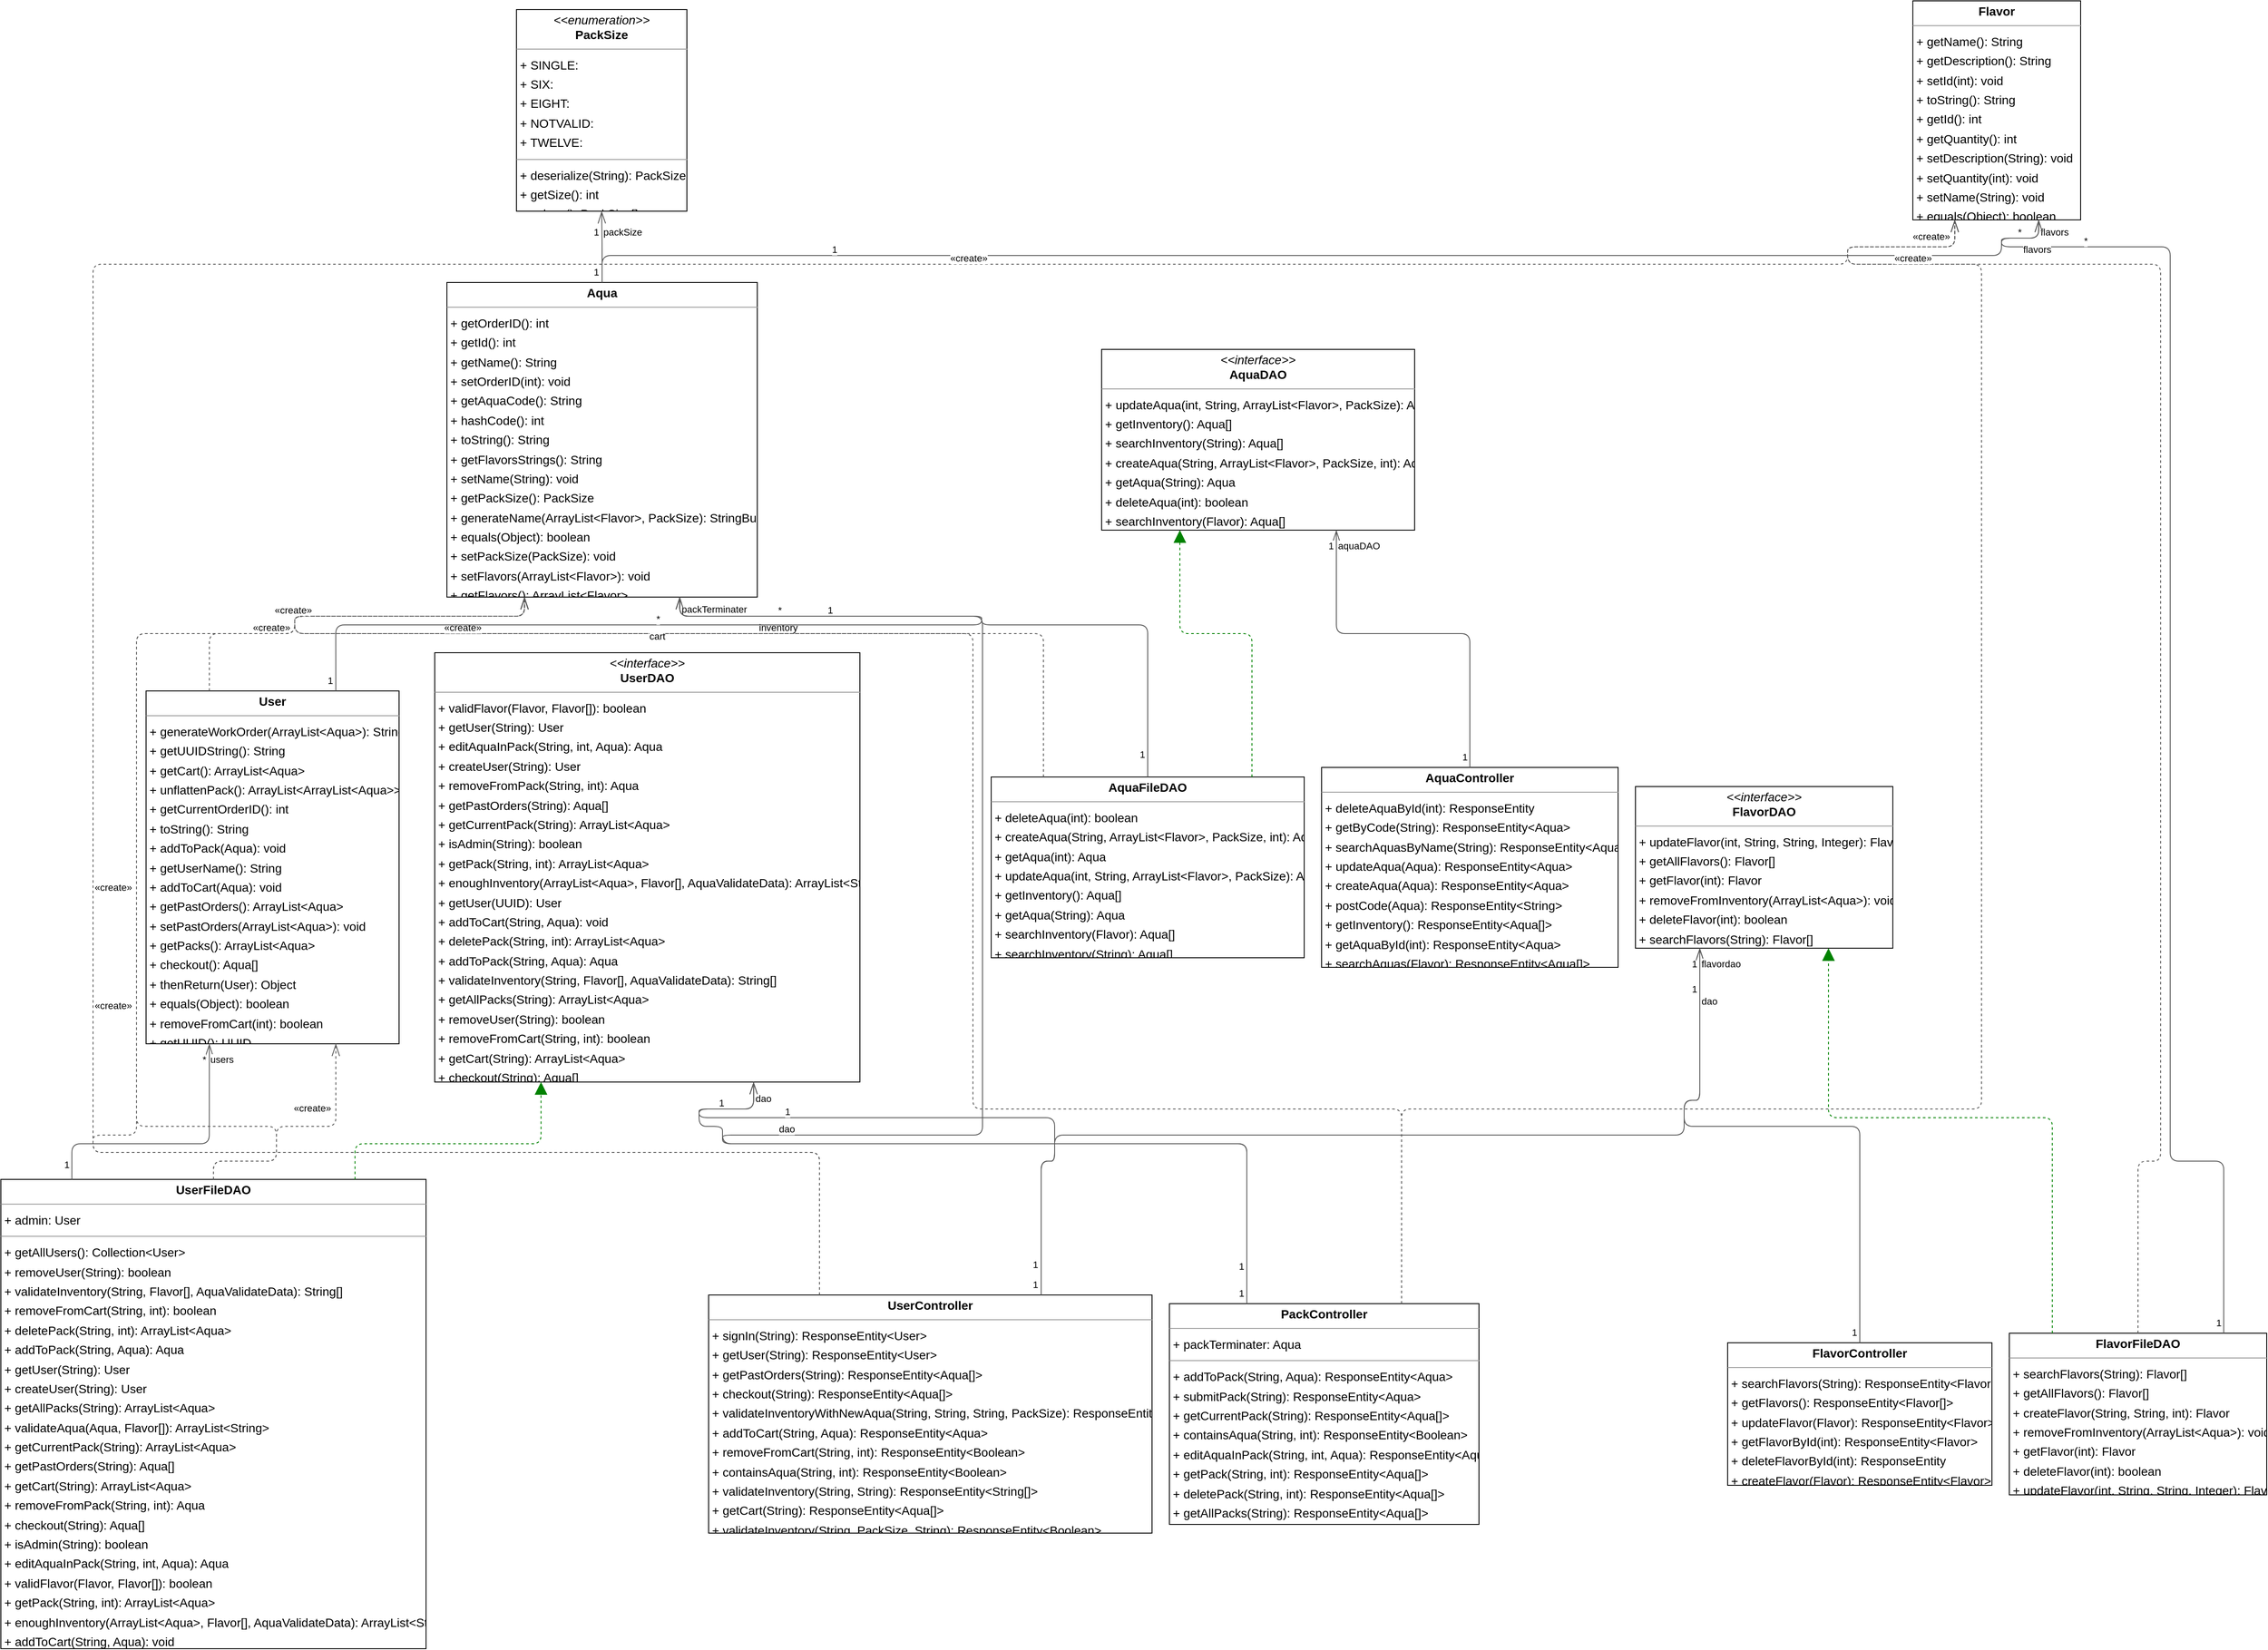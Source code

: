 <mxGraphModel dx="0" dy="0" grid="1" gridSize="10" guides="1" tooltips="1" connect="1" arrows="1" fold="1" page="0" pageScale="1" background="none" math="0" shadow="0">
  <root>
    <mxCell id="0" />
    <mxCell id="1" parent="0" />
    <mxCell id="node13" parent="1" vertex="1" value="&lt;p style=&quot;margin:0px;margin-top:4px;text-align:center;&quot;&gt;&lt;b&gt;Aqua&lt;/b&gt;&lt;/p&gt;&lt;hr size=&quot;1&quot;/&gt;&lt;p style=&quot;margin:0 0 0 4px;line-height:1.6;&quot;&gt;+ getOrderID(): int&lt;br/&gt;+ getId(): int&lt;br/&gt;+ getName(): String&lt;br/&gt;+ setOrderID(int): void&lt;br/&gt;+ getAquaCode(): String&lt;br/&gt;+ hashCode(): int&lt;br/&gt;+ toString(): String&lt;br/&gt;+ getFlavorsStrings(): String&lt;br/&gt;+ setName(String): void&lt;br/&gt;+ getPackSize(): PackSize&lt;br/&gt;+ generateName(ArrayList&amp;lt;Flavor&amp;gt;, PackSize): StringBuilder&lt;br/&gt;+ equals(Object): boolean&lt;br/&gt;+ setPackSize(PackSize): void&lt;br/&gt;+ setFlavors(ArrayList&amp;lt;Flavor&amp;gt;): void&lt;br/&gt;+ getFlavors(): ArrayList&amp;lt;Flavor&amp;gt;&lt;/p&gt;" style="verticalAlign=top;align=left;overflow=fill;fontSize=14;fontFamily=Helvetica;html=1;rounded=0;shadow=0;comic=0;labelBackgroundColor=none;strokeWidth=1;">
      <mxGeometry x="593" y="25" width="357" height="362" as="geometry" />
    </mxCell>
    <mxCell id="node8" parent="1" vertex="1" value="&lt;p style=&quot;margin:0px;margin-top:4px;text-align:center;&quot;&gt;&lt;b&gt;AquaController&lt;/b&gt;&lt;/p&gt;&lt;hr size=&quot;1&quot;/&gt;&lt;p style=&quot;margin:0 0 0 4px;line-height:1.6;&quot;&gt;+ deleteAquaById(int): ResponseEntity&lt;br/&gt;+ getByCode(String): ResponseEntity&amp;lt;Aqua&amp;gt;&lt;br/&gt;+ searchAquasByName(String): ResponseEntity&amp;lt;Aqua[]&amp;gt;&lt;br/&gt;+ updateAqua(Aqua): ResponseEntity&amp;lt;Aqua&amp;gt;&lt;br/&gt;+ createAqua(Aqua): ResponseEntity&amp;lt;Aqua&amp;gt;&lt;br/&gt;+ postCode(Aqua): ResponseEntity&amp;lt;String&amp;gt;&lt;br/&gt;+ getInventory(): ResponseEntity&amp;lt;Aqua[]&amp;gt;&lt;br/&gt;+ getAquaById(int): ResponseEntity&amp;lt;Aqua&amp;gt;&lt;br/&gt;+ searchAquas(Flavor): ResponseEntity&amp;lt;Aqua[]&amp;gt;&lt;/p&gt;" style="verticalAlign=top;align=left;overflow=fill;fontSize=14;fontFamily=Helvetica;html=1;rounded=0;shadow=0;comic=0;labelBackgroundColor=none;strokeWidth=1;">
      <mxGeometry x="1599" y="583" width="341" height="230" as="geometry" />
    </mxCell>
    <mxCell id="node5" parent="1" vertex="1" value="&lt;p style=&quot;margin:0px;margin-top:4px;text-align:center;&quot;&gt;&lt;i&gt;&amp;lt;&amp;lt;interface&amp;gt;&amp;gt;&lt;/i&gt;&lt;br/&gt;&lt;b&gt;AquaDAO&lt;/b&gt;&lt;/p&gt;&lt;hr size=&quot;1&quot;/&gt;&lt;p style=&quot;margin:0 0 0 4px;line-height:1.6;&quot;&gt;+ updateAqua(int, String, ArrayList&amp;lt;Flavor&amp;gt;, PackSize): Aqua&lt;br/&gt;+ getInventory(): Aqua[]&lt;br/&gt;+ searchInventory(String): Aqua[]&lt;br/&gt;+ createAqua(String, ArrayList&amp;lt;Flavor&amp;gt;, PackSize, int): Aqua&lt;br/&gt;+ getAqua(String): Aqua&lt;br/&gt;+ deleteAqua(int): boolean&lt;br/&gt;+ searchInventory(Flavor): Aqua[]&lt;br/&gt;+ getAqua(int): Aqua&lt;/p&gt;" style="verticalAlign=top;align=left;overflow=fill;fontSize=14;fontFamily=Helvetica;html=1;rounded=0;shadow=0;comic=0;labelBackgroundColor=none;strokeWidth=1;">
      <mxGeometry x="1346" y="102" width="360" height="208" as="geometry" />
    </mxCell>
    <mxCell id="node1" parent="1" vertex="1" value="&lt;p style=&quot;margin:0px;margin-top:4px;text-align:center;&quot;&gt;&lt;b&gt;AquaFileDAO&lt;/b&gt;&lt;/p&gt;&lt;hr size=&quot;1&quot;/&gt;&lt;p style=&quot;margin:0 0 0 4px;line-height:1.6;&quot;&gt;+ deleteAqua(int): boolean&lt;br/&gt;+ createAqua(String, ArrayList&amp;lt;Flavor&amp;gt;, PackSize, int): Aqua&lt;br/&gt;+ getAqua(int): Aqua&lt;br/&gt;+ updateAqua(int, String, ArrayList&amp;lt;Flavor&amp;gt;, PackSize): Aqua&lt;br/&gt;+ getInventory(): Aqua[]&lt;br/&gt;+ getAqua(String): Aqua&lt;br/&gt;+ searchInventory(Flavor): Aqua[]&lt;br/&gt;+ searchInventory(String): Aqua[]&lt;/p&gt;" style="verticalAlign=top;align=left;overflow=fill;fontSize=14;fontFamily=Helvetica;html=1;rounded=0;shadow=0;comic=0;labelBackgroundColor=none;strokeWidth=1;">
      <mxGeometry x="1219" y="594" width="360" height="208" as="geometry" />
    </mxCell>
    <mxCell id="node0" parent="1" vertex="1" value="&lt;p style=&quot;margin:0px;margin-top:4px;text-align:center;&quot;&gt;&lt;b&gt;Flavor&lt;/b&gt;&lt;/p&gt;&lt;hr size=&quot;1&quot;/&gt;&lt;p style=&quot;margin:0 0 0 4px;line-height:1.6;&quot;&gt;+ getName(): String&lt;br/&gt;+ getDescription(): String&lt;br/&gt;+ setId(int): void&lt;br/&gt;+ toString(): String&lt;br/&gt;+ getId(): int&lt;br/&gt;+ getQuantity(): int&lt;br/&gt;+ setDescription(String): void&lt;br/&gt;+ setQuantity(int): void&lt;br/&gt;+ setName(String): void&lt;br/&gt;+ equals(Object): boolean&lt;/p&gt;" style="verticalAlign=top;align=left;overflow=fill;fontSize=14;fontFamily=Helvetica;html=1;rounded=0;shadow=0;comic=0;labelBackgroundColor=none;strokeWidth=1;">
      <mxGeometry x="2279" y="-299" width="193" height="252" as="geometry" />
    </mxCell>
    <mxCell id="node3" parent="1" vertex="1" value="&lt;p style=&quot;margin:0px;margin-top:4px;text-align:center;&quot;&gt;&lt;b&gt;FlavorController&lt;/b&gt;&lt;/p&gt;&lt;hr size=&quot;1&quot;/&gt;&lt;p style=&quot;margin:0 0 0 4px;line-height:1.6;&quot;&gt;+ searchFlavors(String): ResponseEntity&amp;lt;Flavor[]&amp;gt;&lt;br/&gt;+ getFlavors(): ResponseEntity&amp;lt;Flavor[]&amp;gt;&lt;br/&gt;+ updateFlavor(Flavor): ResponseEntity&amp;lt;Flavor&amp;gt;&lt;br/&gt;+ getFlavorById(int): ResponseEntity&amp;lt;Flavor&amp;gt;&lt;br/&gt;+ deleteFlavorById(int): ResponseEntity&lt;br/&gt;+ createFlavor(Flavor): ResponseEntity&amp;lt;Flavor&amp;gt;&lt;/p&gt;" style="verticalAlign=top;align=left;overflow=fill;fontSize=14;fontFamily=Helvetica;html=1;rounded=0;shadow=0;comic=0;labelBackgroundColor=none;strokeWidth=1;">
      <mxGeometry x="2066" y="1245" width="304" height="164" as="geometry" />
    </mxCell>
    <mxCell id="node10" parent="1" vertex="1" value="&lt;p style=&quot;margin:0px;margin-top:4px;text-align:center;&quot;&gt;&lt;i&gt;&amp;lt;&amp;lt;interface&amp;gt;&amp;gt;&lt;/i&gt;&lt;br/&gt;&lt;b&gt;FlavorDAO&lt;/b&gt;&lt;/p&gt;&lt;hr size=&quot;1&quot;/&gt;&lt;p style=&quot;margin:0 0 0 4px;line-height:1.6;&quot;&gt;+ updateFlavor(int, String, String, Integer): Flavor&lt;br/&gt;+ getAllFlavors(): Flavor[]&lt;br/&gt;+ getFlavor(int): Flavor&lt;br/&gt;+ removeFromInventory(ArrayList&amp;lt;Aqua&amp;gt;): void&lt;br/&gt;+ deleteFlavor(int): boolean&lt;br/&gt;+ searchFlavors(String): Flavor[]&lt;br/&gt;+ createFlavor(String, String, int): Flavor&lt;/p&gt;" style="verticalAlign=top;align=left;overflow=fill;fontSize=14;fontFamily=Helvetica;html=1;rounded=0;shadow=0;comic=0;labelBackgroundColor=none;strokeWidth=1;">
      <mxGeometry x="1960" y="605" width="296" height="186" as="geometry" />
    </mxCell>
    <mxCell id="node2" parent="1" vertex="1" value="&lt;p style=&quot;margin:0px;margin-top:4px;text-align:center;&quot;&gt;&lt;b&gt;FlavorFileDAO&lt;/b&gt;&lt;/p&gt;&lt;hr size=&quot;1&quot;/&gt;&lt;p style=&quot;margin:0 0 0 4px;line-height:1.6;&quot;&gt;+ searchFlavors(String): Flavor[]&lt;br/&gt;+ getAllFlavors(): Flavor[]&lt;br/&gt;+ createFlavor(String, String, int): Flavor&lt;br/&gt;+ removeFromInventory(ArrayList&amp;lt;Aqua&amp;gt;): void&lt;br/&gt;+ getFlavor(int): Flavor&lt;br/&gt;+ deleteFlavor(int): boolean&lt;br/&gt;+ updateFlavor(int, String, String, Integer): Flavor&lt;/p&gt;" style="verticalAlign=top;align=left;overflow=fill;fontSize=14;fontFamily=Helvetica;html=1;rounded=0;shadow=0;comic=0;labelBackgroundColor=none;strokeWidth=1;">
      <mxGeometry x="2390" y="1234" width="296" height="186" as="geometry" />
    </mxCell>
    <mxCell id="node11" parent="1" vertex="1" value="&lt;p style=&quot;margin:0px;margin-top:4px;text-align:center;&quot;&gt;&lt;b&gt;PackController&lt;/b&gt;&lt;/p&gt;&lt;hr size=&quot;1&quot;/&gt;&lt;p style=&quot;margin:0 0 0 4px;line-height:1.6;&quot;&gt;+ packTerminater: Aqua&lt;/p&gt;&lt;hr size=&quot;1&quot;/&gt;&lt;p style=&quot;margin:0 0 0 4px;line-height:1.6;&quot;&gt;+ addToPack(String, Aqua): ResponseEntity&amp;lt;Aqua&amp;gt;&lt;br/&gt;+ submitPack(String): ResponseEntity&amp;lt;Aqua&amp;gt;&lt;br/&gt;+ getCurrentPack(String): ResponseEntity&amp;lt;Aqua[]&amp;gt;&lt;br/&gt;+ containsAqua(String, int): ResponseEntity&amp;lt;Boolean&amp;gt;&lt;br/&gt;+ editAquaInPack(String, int, Aqua): ResponseEntity&amp;lt;Aqua&amp;gt;&lt;br/&gt;+ getPack(String, int): ResponseEntity&amp;lt;Aqua[]&amp;gt;&lt;br/&gt;+ deletePack(String, int): ResponseEntity&amp;lt;Aqua[]&amp;gt;&lt;br/&gt;+ getAllPacks(String): ResponseEntity&amp;lt;Aqua[]&amp;gt;&lt;br/&gt;+ removeFromPack(String, int): ResponseEntity&amp;lt;Aqua&amp;gt;&lt;/p&gt;" style="verticalAlign=top;align=left;overflow=fill;fontSize=14;fontFamily=Helvetica;html=1;rounded=0;shadow=0;comic=0;labelBackgroundColor=none;strokeWidth=1;">
      <mxGeometry x="1424" y="1200" width="356" height="254" as="geometry" />
    </mxCell>
    <mxCell id="node12" parent="1" vertex="1" value="&lt;p style=&quot;margin:0px;margin-top:4px;text-align:center;&quot;&gt;&lt;i&gt;&amp;lt;&amp;lt;enumeration&amp;gt;&amp;gt;&lt;/i&gt;&lt;br/&gt;&lt;b&gt;PackSize&lt;/b&gt;&lt;/p&gt;&lt;hr size=&quot;1&quot;/&gt;&lt;p style=&quot;margin:0 0 0 4px;line-height:1.6;&quot;&gt;+ SINGLE: &lt;br/&gt;+ SIX: &lt;br/&gt;+ EIGHT: &lt;br/&gt;+ NOTVALID: &lt;br/&gt;+ TWELVE: &lt;/p&gt;&lt;hr size=&quot;1&quot;/&gt;&lt;p style=&quot;margin:0 0 0 4px;line-height:1.6;&quot;&gt;+ deserialize(String): PackSize&lt;br/&gt;+ getSize(): int&lt;br/&gt;+ values(): PackSize[]&lt;br/&gt;+ valueOf(String): PackSize&lt;/p&gt;" style="verticalAlign=top;align=left;overflow=fill;fontSize=14;fontFamily=Helvetica;html=1;rounded=0;shadow=0;comic=0;labelBackgroundColor=none;strokeWidth=1;">
      <mxGeometry x="673" y="-289" width="196" height="232" as="geometry" />
    </mxCell>
    <mxCell id="node9" parent="1" vertex="1" value="&lt;p style=&quot;margin:0px;margin-top:4px;text-align:center;&quot;&gt;&lt;b&gt;User&lt;/b&gt;&lt;/p&gt;&lt;hr size=&quot;1&quot;/&gt;&lt;p style=&quot;margin:0 0 0 4px;line-height:1.6;&quot;&gt;+ generateWorkOrder(ArrayList&amp;lt;Aqua&amp;gt;): String&lt;br/&gt;+ getUUIDString(): String&lt;br/&gt;+ getCart(): ArrayList&amp;lt;Aqua&amp;gt;&lt;br/&gt;+ unflattenPack(): ArrayList&amp;lt;ArrayList&amp;lt;Aqua&amp;gt;&amp;gt;&lt;br/&gt;+ getCurrentOrderID(): int&lt;br/&gt;+ toString(): String&lt;br/&gt;+ addToPack(Aqua): void&lt;br/&gt;+ getUserName(): String&lt;br/&gt;+ addToCart(Aqua): void&lt;br/&gt;+ getPastOrders(): ArrayList&amp;lt;Aqua&amp;gt;&lt;br/&gt;+ setPastOrders(ArrayList&amp;lt;Aqua&amp;gt;): void&lt;br/&gt;+ getPacks(): ArrayList&amp;lt;Aqua&amp;gt;&lt;br/&gt;+ checkout(): Aqua[]&lt;br/&gt;+ thenReturn(User): Object&lt;br/&gt;+ equals(Object): boolean&lt;br/&gt;+ removeFromCart(int): boolean&lt;br/&gt;+ getUUID(): UUID&lt;/p&gt;" style="verticalAlign=top;align=left;overflow=fill;fontSize=14;fontFamily=Helvetica;html=1;rounded=0;shadow=0;comic=0;labelBackgroundColor=none;strokeWidth=1;">
      <mxGeometry x="247" y="495" width="291" height="406" as="geometry" />
    </mxCell>
    <mxCell id="node7" parent="1" vertex="1" value="&lt;p style=&quot;margin:0px;margin-top:4px;text-align:center;&quot;&gt;&lt;b&gt;UserController&lt;/b&gt;&lt;/p&gt;&lt;hr size=&quot;1&quot;/&gt;&lt;p style=&quot;margin:0 0 0 4px;line-height:1.6;&quot;&gt;+ signIn(String): ResponseEntity&amp;lt;User&amp;gt;&lt;br/&gt;+ getUser(String): ResponseEntity&amp;lt;User&amp;gt;&lt;br/&gt;+ getPastOrders(String): ResponseEntity&amp;lt;Aqua[]&amp;gt;&lt;br/&gt;+ checkout(String): ResponseEntity&amp;lt;Aqua[]&amp;gt;&lt;br/&gt;+ validateInventoryWithNewAqua(String, String, String, PackSize): ResponseEntity&amp;lt;String[]&amp;gt;&lt;br/&gt;+ addToCart(String, Aqua): ResponseEntity&amp;lt;Aqua&amp;gt;&lt;br/&gt;+ removeFromCart(String, int): ResponseEntity&amp;lt;Boolean&amp;gt;&lt;br/&gt;+ containsAqua(String, int): ResponseEntity&amp;lt;Boolean&amp;gt;&lt;br/&gt;+ validateInventory(String, String): ResponseEntity&amp;lt;String[]&amp;gt;&lt;br/&gt;+ getCart(String): ResponseEntity&amp;lt;Aqua[]&amp;gt;&lt;br/&gt;+ validateInventory(String, PackSize, String): ResponseEntity&amp;lt;Boolean&amp;gt;&lt;/p&gt;" style="verticalAlign=top;align=left;overflow=fill;fontSize=14;fontFamily=Helvetica;html=1;rounded=0;shadow=0;comic=0;labelBackgroundColor=none;strokeWidth=1;">
      <mxGeometry x="894" y="1190" width="510" height="274" as="geometry" />
    </mxCell>
    <mxCell id="node6" parent="1" vertex="1" value="&lt;p style=&quot;margin:0px;margin-top:4px;text-align:center;&quot;&gt;&lt;i&gt;&amp;lt;&amp;lt;interface&amp;gt;&amp;gt;&lt;/i&gt;&lt;br/&gt;&lt;b&gt;UserDAO&lt;/b&gt;&lt;/p&gt;&lt;hr size=&quot;1&quot;/&gt;&lt;p style=&quot;margin:0 0 0 4px;line-height:1.6;&quot;&gt;+ validFlavor(Flavor, Flavor[]): boolean&lt;br/&gt;+ getUser(String): User&lt;br/&gt;+ editAquaInPack(String, int, Aqua): Aqua&lt;br/&gt;+ createUser(String): User&lt;br/&gt;+ removeFromPack(String, int): Aqua&lt;br/&gt;+ getPastOrders(String): Aqua[]&lt;br/&gt;+ getCurrentPack(String): ArrayList&amp;lt;Aqua&amp;gt;&lt;br/&gt;+ isAdmin(String): boolean&lt;br/&gt;+ getPack(String, int): ArrayList&amp;lt;Aqua&amp;gt;&lt;br/&gt;+ enoughInventory(ArrayList&amp;lt;Aqua&amp;gt;, Flavor[], AquaValidateData): ArrayList&amp;lt;String&amp;gt;&lt;br/&gt;+ getUser(UUID): User&lt;br/&gt;+ addToCart(String, Aqua): void&lt;br/&gt;+ deletePack(String, int): ArrayList&amp;lt;Aqua&amp;gt;&lt;br/&gt;+ addToPack(String, Aqua): Aqua&lt;br/&gt;+ validateInventory(String, Flavor[], AquaValidateData): String[]&lt;br/&gt;+ getAllPacks(String): ArrayList&amp;lt;Aqua&amp;gt;&lt;br/&gt;+ removeUser(String): boolean&lt;br/&gt;+ removeFromCart(String, int): boolean&lt;br/&gt;+ getCart(String): ArrayList&amp;lt;Aqua&amp;gt;&lt;br/&gt;+ checkout(String): Aqua[]&lt;br/&gt;+ validateAqua(Aqua, Flavor[]): ArrayList&amp;lt;String&amp;gt;&lt;/p&gt;" style="verticalAlign=top;align=left;overflow=fill;fontSize=14;fontFamily=Helvetica;html=1;rounded=0;shadow=0;comic=0;labelBackgroundColor=none;strokeWidth=1;">
      <mxGeometry x="579" y="451" width="489" height="494" as="geometry" />
    </mxCell>
    <mxCell id="node4" parent="1" vertex="1" value="&lt;p style=&quot;margin:0px;margin-top:4px;text-align:center;&quot;&gt;&lt;b&gt;UserFileDAO&lt;/b&gt;&lt;/p&gt;&lt;hr size=&quot;1&quot;/&gt;&lt;p style=&quot;margin:0 0 0 4px;line-height:1.6;&quot;&gt;+ admin: User&lt;/p&gt;&lt;hr size=&quot;1&quot;/&gt;&lt;p style=&quot;margin:0 0 0 4px;line-height:1.6;&quot;&gt;+ getAllUsers(): Collection&amp;lt;User&amp;gt;&lt;br/&gt;+ removeUser(String): boolean&lt;br/&gt;+ validateInventory(String, Flavor[], AquaValidateData): String[]&lt;br/&gt;+ removeFromCart(String, int): boolean&lt;br/&gt;+ deletePack(String, int): ArrayList&amp;lt;Aqua&amp;gt;&lt;br/&gt;+ addToPack(String, Aqua): Aqua&lt;br/&gt;+ getUser(String): User&lt;br/&gt;+ createUser(String): User&lt;br/&gt;+ getAllPacks(String): ArrayList&amp;lt;Aqua&amp;gt;&lt;br/&gt;+ validateAqua(Aqua, Flavor[]): ArrayList&amp;lt;String&amp;gt;&lt;br/&gt;+ getCurrentPack(String): ArrayList&amp;lt;Aqua&amp;gt;&lt;br/&gt;+ getPastOrders(String): Aqua[]&lt;br/&gt;+ getCart(String): ArrayList&amp;lt;Aqua&amp;gt;&lt;br/&gt;+ removeFromPack(String, int): Aqua&lt;br/&gt;+ checkout(String): Aqua[]&lt;br/&gt;+ isAdmin(String): boolean&lt;br/&gt;+ editAquaInPack(String, int, Aqua): Aqua&lt;br/&gt;+ validFlavor(Flavor, Flavor[]): boolean&lt;br/&gt;+ getPack(String, int): ArrayList&amp;lt;Aqua&amp;gt;&lt;br/&gt;+ enoughInventory(ArrayList&amp;lt;Aqua&amp;gt;, Flavor[], AquaValidateData): ArrayList&amp;lt;String&amp;gt;&lt;br/&gt;+ addToCart(String, Aqua): void&lt;br/&gt;+ getUser(UUID): User&lt;/p&gt;" style="verticalAlign=top;align=left;overflow=fill;fontSize=14;fontFamily=Helvetica;html=1;rounded=0;shadow=0;comic=0;labelBackgroundColor=none;strokeWidth=1;">
      <mxGeometry x="80" y="1057" width="489" height="540" as="geometry" />
    </mxCell>
    <mxCell id="edge22" edge="1" value="" parent="1" source="node13" target="node0" style="html=1;rounded=1;edgeStyle=orthogonalEdgeStyle;dashed=0;startArrow=diamondThinstartSize=12;endArrow=openThin;endSize=12;strokeColor=#595959;exitX=0.500;exitY=0.000;exitDx=0;exitDy=0;entryX=0.750;entryY=1.000;entryDx=0;entryDy=0;">
      <mxGeometry width="50" height="50" relative="1" as="geometry">
        <Array as="points">
          <mxPoint x="771" y="-6" />
          <mxPoint x="2381" y="-6" />
          <mxPoint x="2381" y="-26" />
          <mxPoint x="2424" y="-26" />
        </Array>
      </mxGeometry>
    </mxCell>
    <mxCell id="label132" parent="edge22" vertex="1" connectable="0" value="1" style="edgeLabel;resizable=0;html=1;align=left;verticalAlign=top;strokeColor=default;">
      <mxGeometry x="1034" y="-26" as="geometry" />
    </mxCell>
    <mxCell id="label136" parent="edge22" vertex="1" connectable="0" value="*" style="edgeLabel;resizable=0;html=1;align=left;verticalAlign=top;strokeColor=default;">
      <mxGeometry x="2398" y="-46" as="geometry" />
    </mxCell>
    <mxCell id="label137" parent="edge22" vertex="1" connectable="0" value="flavors" style="edgeLabel;resizable=0;html=1;align=left;verticalAlign=top;strokeColor=default;">
      <mxGeometry x="2424" y="-46" as="geometry" />
    </mxCell>
    <mxCell id="edge19" edge="1" value="" parent="1" source="node13" target="node12" style="html=1;rounded=1;edgeStyle=orthogonalEdgeStyle;dashed=0;startArrow=diamondThinstartSize=12;endArrow=openThin;endSize=12;strokeColor=#595959;exitX=0.500;exitY=0.000;exitDx=0;exitDy=0;entryX=0.500;entryY=1.000;entryDx=0;entryDy=0;">
      <mxGeometry width="50" height="50" relative="1" as="geometry">
        <Array as="points" />
      </mxGeometry>
    </mxCell>
    <mxCell id="label114" parent="edge19" vertex="1" connectable="0" value="1" style="edgeLabel;resizable=0;html=1;align=left;verticalAlign=top;strokeColor=default;">
      <mxGeometry x="760" y="-46" as="geometry" />
    </mxCell>
    <mxCell id="label118" parent="edge19" vertex="1" connectable="0" value="1" style="edgeLabel;resizable=0;html=1;align=left;verticalAlign=top;strokeColor=default;">
      <mxGeometry x="760" y="0" as="geometry" />
    </mxCell>
    <mxCell id="label119" parent="edge19" vertex="1" connectable="0" value="packSize" style="edgeLabel;resizable=0;html=1;align=left;verticalAlign=top;strokeColor=default;">
      <mxGeometry x="771" y="-46" as="geometry" />
    </mxCell>
    <mxCell id="edge4" edge="1" value="" parent="1" source="node8" target="node5" style="html=1;rounded=1;edgeStyle=orthogonalEdgeStyle;dashed=0;startArrow=diamondThinstartSize=12;endArrow=openThin;endSize=12;strokeColor=#595959;exitX=0.500;exitY=0.000;exitDx=0;exitDy=0;entryX=0.750;entryY=1.000;entryDx=0;entryDy=0;">
      <mxGeometry width="50" height="50" relative="1" as="geometry">
        <Array as="points">
          <mxPoint x="1770" y="429" />
          <mxPoint x="1616" y="429" />
        </Array>
      </mxGeometry>
    </mxCell>
    <mxCell id="label24" parent="edge4" vertex="1" connectable="0" value="1" style="edgeLabel;resizable=0;html=1;align=left;verticalAlign=top;strokeColor=default;">
      <mxGeometry x="1605" y="315" as="geometry" />
    </mxCell>
    <mxCell id="label28" parent="edge4" vertex="1" connectable="0" value="1" style="edgeLabel;resizable=0;html=1;align=left;verticalAlign=top;strokeColor=default;">
      <mxGeometry x="1759" y="558" as="geometry" />
    </mxCell>
    <mxCell id="label29" parent="edge4" vertex="1" connectable="0" value="aquaDAO" style="edgeLabel;resizable=0;html=1;align=left;verticalAlign=top;strokeColor=default;">
      <mxGeometry x="1616" y="315" as="geometry" />
    </mxCell>
    <mxCell id="edge15" edge="1" value="" parent="1" source="node1" target="node13" style="html=1;rounded=1;edgeStyle=orthogonalEdgeStyle;dashed=0;startArrow=diamondThinstartSize=12;endArrow=openThin;endSize=12;strokeColor=#595959;exitX=0.500;exitY=0.000;exitDx=0;exitDy=0;entryX=0.750;entryY=1.000;entryDx=0;entryDy=0;">
      <mxGeometry width="50" height="50" relative="1" as="geometry">
        <Array as="points">
          <mxPoint x="1399" y="419" />
          <mxPoint x="1208" y="419" />
          <mxPoint x="1208" y="409" />
          <mxPoint x="861" y="409" />
        </Array>
      </mxGeometry>
    </mxCell>
    <mxCell id="label90" parent="edge15" vertex="1" connectable="0" value="1" style="edgeLabel;resizable=0;html=1;align=left;verticalAlign=top;strokeColor=default;">
      <mxGeometry x="1388" y="555" as="geometry" />
    </mxCell>
    <mxCell id="label94" parent="edge15" vertex="1" connectable="0" value="*" style="edgeLabel;resizable=0;html=1;align=left;verticalAlign=top;strokeColor=default;">
      <mxGeometry x="972" y="389" as="geometry" />
    </mxCell>
    <mxCell id="label95" parent="edge15" vertex="1" connectable="0" value="inventory" style="edgeLabel;resizable=0;html=1;align=left;verticalAlign=top;strokeColor=default;">
      <mxGeometry x="950" y="409" as="geometry" />
    </mxCell>
    <mxCell id="edge23" edge="1" value="" parent="1" source="node1" target="node13" style="html=1;rounded=1;edgeStyle=orthogonalEdgeStyle;dashed=1;startArrow=none;endArrow=openThin;endSize=12;strokeColor=#595959;exitX=0.167;exitY=0.000;exitDx=0;exitDy=0;entryX=0.250;entryY=1.000;entryDx=0;entryDy=0;">
      <mxGeometry width="50" height="50" relative="1" as="geometry">
        <Array as="points">
          <mxPoint x="1279" y="429" />
          <mxPoint x="418" y="429" />
          <mxPoint x="418" y="409" />
          <mxPoint x="682" y="409" />
        </Array>
      </mxGeometry>
    </mxCell>
    <mxCell id="label140" parent="edge23" vertex="1" connectable="0" value="«create»" style="edgeLabel;resizable=0;html=1;align=left;verticalAlign=top;strokeColor=default;">
      <mxGeometry x="393" y="389" as="geometry" />
    </mxCell>
    <mxCell id="edge12" edge="1" value="" parent="1" source="node1" target="node5" style="html=1;rounded=1;edgeStyle=orthogonalEdgeStyle;dashed=1;startArrow=none;endArrow=block;endSize=12;strokeColor=#008200;exitX=0.833;exitY=0.000;exitDx=0;exitDy=0;entryX=0.250;entryY=1.000;entryDx=0;entryDy=0;">
      <mxGeometry width="50" height="50" relative="1" as="geometry">
        <Array as="points">
          <mxPoint x="1519" y="429" />
          <mxPoint x="1436" y="429" />
        </Array>
      </mxGeometry>
    </mxCell>
    <mxCell id="edge5" edge="1" value="" parent="1" source="node3" target="node10" style="html=1;rounded=1;edgeStyle=orthogonalEdgeStyle;dashed=0;startArrow=diamondThinstartSize=12;endArrow=openThin;endSize=12;strokeColor=#595959;exitX=0.500;exitY=0.000;exitDx=0;exitDy=0;entryX=0.250;entryY=1.000;entryDx=0;entryDy=0;">
      <mxGeometry width="50" height="50" relative="1" as="geometry">
        <Array as="points">
          <mxPoint x="2218" y="996" />
          <mxPoint x="2016" y="996" />
          <mxPoint x="2016" y="966" />
          <mxPoint x="2034" y="966" />
        </Array>
      </mxGeometry>
    </mxCell>
    <mxCell id="label30" parent="edge5" vertex="1" connectable="0" value="1" style="edgeLabel;resizable=0;html=1;align=left;verticalAlign=top;strokeColor=default;">
      <mxGeometry x="2023" y="796" as="geometry" />
    </mxCell>
    <mxCell id="label34" parent="edge5" vertex="1" connectable="0" value="1" style="edgeLabel;resizable=0;html=1;align=left;verticalAlign=top;strokeColor=default;">
      <mxGeometry x="2207" y="1220" as="geometry" />
    </mxCell>
    <mxCell id="label35" parent="edge5" vertex="1" connectable="0" value="dao" style="edgeLabel;resizable=0;html=1;align=left;verticalAlign=top;strokeColor=default;">
      <mxGeometry x="2034" y="839" as="geometry" />
    </mxCell>
    <mxCell id="edge0" edge="1" value="" parent="1" source="node2" target="node0" style="html=1;rounded=1;edgeStyle=orthogonalEdgeStyle;dashed=1;startArrow=none;endArrow=openThin;endSize=12;strokeColor=#595959;exitX=0.500;exitY=0.000;exitDx=0;exitDy=0;entryX=0.250;entryY=1.000;entryDx=0;entryDy=0;">
      <mxGeometry width="50" height="50" relative="1" as="geometry">
        <Array as="points">
          <mxPoint x="2538" y="1036" />
          <mxPoint x="2564" y="1036" />
          <mxPoint x="2564" y="4" />
          <mxPoint x="2204" y="4" />
          <mxPoint x="2204" y="-16" />
          <mxPoint x="2327" y="-16" />
        </Array>
      </mxGeometry>
    </mxCell>
    <mxCell id="label2" parent="edge0" vertex="1" connectable="0" value="«create»" style="edgeLabel;resizable=0;html=1;align=left;verticalAlign=top;strokeColor=default;">
      <mxGeometry x="2277" y="-41" as="geometry" />
    </mxCell>
    <mxCell id="edge8" edge="1" value="" parent="1" source="node2" target="node0" style="html=1;rounded=1;edgeStyle=orthogonalEdgeStyle;dashed=0;startArrow=diamondThinstartSize=12;endArrow=openThin;endSize=12;strokeColor=#595959;exitX=0.833;exitY=0.000;exitDx=0;exitDy=0;entryX=0.750;entryY=1.000;entryDx=0;entryDy=0;">
      <mxGeometry width="50" height="50" relative="1" as="geometry">
        <Array as="points">
          <mxPoint x="2637" y="1036" />
          <mxPoint x="2575" y="1036" />
          <mxPoint x="2575" y="-16" />
          <mxPoint x="2381" y="-16" />
          <mxPoint x="2381" y="-26" />
          <mxPoint x="2424" y="-26" />
        </Array>
      </mxGeometry>
    </mxCell>
    <mxCell id="label48" parent="edge8" vertex="1" connectable="0" value="1" style="edgeLabel;resizable=0;html=1;align=left;verticalAlign=top;strokeColor=default;">
      <mxGeometry x="2626" y="1209" as="geometry" />
    </mxCell>
    <mxCell id="label52" parent="edge8" vertex="1" connectable="0" value="*" style="edgeLabel;resizable=0;html=1;align=left;verticalAlign=top;strokeColor=default;">
      <mxGeometry x="2474" y="-36" as="geometry" />
    </mxCell>
    <mxCell id="label53" parent="edge8" vertex="1" connectable="0" value="flavors" style="edgeLabel;resizable=0;html=1;align=left;verticalAlign=top;strokeColor=default;">
      <mxGeometry x="2404" y="-26" as="geometry" />
    </mxCell>
    <mxCell id="edge9" edge="1" value="" parent="1" source="node2" target="node10" style="html=1;rounded=1;edgeStyle=orthogonalEdgeStyle;dashed=1;startArrow=none;endArrow=block;endSize=12;strokeColor=#008200;exitX=0.167;exitY=0.000;exitDx=0;exitDy=0;entryX=0.750;entryY=1.000;entryDx=0;entryDy=0;">
      <mxGeometry width="50" height="50" relative="1" as="geometry">
        <Array as="points">
          <mxPoint x="2439" y="986" />
          <mxPoint x="2182" y="986" />
        </Array>
      </mxGeometry>
    </mxCell>
    <mxCell id="edge17" edge="1" value="" parent="1" source="node11" target="node13" style="html=1;rounded=1;edgeStyle=orthogonalEdgeStyle;dashed=0;startArrow=diamondThinstartSize=12;endArrow=openThin;endSize=12;strokeColor=#595959;exitX=0.250;exitY=0.000;exitDx=0;exitDy=0;entryX=0.750;entryY=1.000;entryDx=0;entryDy=0;">
      <mxGeometry width="50" height="50" relative="1" as="geometry">
        <Array as="points">
          <mxPoint x="1513" y="1016" />
          <mxPoint x="910" y="1016" />
          <mxPoint x="910" y="1006" />
          <mxPoint x="1209" y="1006" />
          <mxPoint x="1208" y="409" />
          <mxPoint x="861" y="409" />
        </Array>
      </mxGeometry>
    </mxCell>
    <mxCell id="label102" parent="edge17" vertex="1" connectable="0" value="1" style="edgeLabel;resizable=0;html=1;align=left;verticalAlign=top;strokeColor=default;">
      <mxGeometry x="1029" y="389" as="geometry" />
    </mxCell>
    <mxCell id="label106" parent="edge17" vertex="1" connectable="0" value="1" style="edgeLabel;resizable=0;html=1;align=left;verticalAlign=top;strokeColor=default;">
      <mxGeometry x="1502" y="1144" as="geometry" />
    </mxCell>
    <mxCell id="label107" parent="edge17" vertex="1" connectable="0" value="packTerminater" style="edgeLabel;resizable=0;html=1;align=left;verticalAlign=top;strokeColor=default;">
      <mxGeometry x="861" y="388" as="geometry" />
    </mxCell>
    <mxCell id="edge21" edge="1" value="" parent="1" source="node11" target="node13" style="html=1;rounded=1;edgeStyle=orthogonalEdgeStyle;dashed=1;startArrow=none;endArrow=openThin;endSize=12;strokeColor=#595959;exitX=0.750;exitY=0.000;exitDx=0;exitDy=0;entryX=0.250;entryY=1.000;entryDx=0;entryDy=0;">
      <mxGeometry width="50" height="50" relative="1" as="geometry">
        <Array as="points">
          <mxPoint x="1691" y="976" />
          <mxPoint x="1198" y="976" />
          <mxPoint x="1198" y="429" />
          <mxPoint x="418" y="429" />
          <mxPoint x="418" y="409" />
          <mxPoint x="682" y="409" />
        </Array>
      </mxGeometry>
    </mxCell>
    <mxCell id="label128" parent="edge21" vertex="1" connectable="0" value="«create»" style="edgeLabel;resizable=0;html=1;align=left;verticalAlign=top;strokeColor=default;">
      <mxGeometry x="588" y="409" as="geometry" />
    </mxCell>
    <mxCell id="edge6" edge="1" value="" parent="1" source="node11" target="node0" style="html=1;rounded=1;edgeStyle=orthogonalEdgeStyle;dashed=1;startArrow=none;endArrow=openThin;endSize=12;strokeColor=#595959;exitX=0.750;exitY=0.000;exitDx=0;exitDy=0;entryX=0.250;entryY=1.000;entryDx=0;entryDy=0;">
      <mxGeometry width="50" height="50" relative="1" as="geometry">
        <Array as="points">
          <mxPoint x="1691" y="976" />
          <mxPoint x="2358" y="976" />
          <mxPoint x="2358" y="4" />
          <mxPoint x="2204" y="4" />
          <mxPoint x="2204" y="-16" />
          <mxPoint x="2327" y="-16" />
        </Array>
      </mxGeometry>
    </mxCell>
    <mxCell id="label38" parent="edge6" vertex="1" connectable="0" value="«create»" style="edgeLabel;resizable=0;html=1;align=left;verticalAlign=top;strokeColor=default;">
      <mxGeometry x="2256" y="-16" as="geometry" />
    </mxCell>
    <mxCell id="edge13" edge="1" value="" parent="1" source="node11" target="node6" style="html=1;rounded=1;edgeStyle=orthogonalEdgeStyle;dashed=0;startArrow=diamondThinstartSize=12;endArrow=openThin;endSize=12;strokeColor=#595959;exitX=0.250;exitY=0.000;exitDx=0;exitDy=0;entryX=0.750;entryY=1.000;entryDx=0;entryDy=0;">
      <mxGeometry width="50" height="50" relative="1" as="geometry">
        <Array as="points">
          <mxPoint x="1513" y="1016" />
          <mxPoint x="910" y="1016" />
          <mxPoint x="910" y="996" />
          <mxPoint x="883" y="996" />
          <mxPoint x="883" y="976" />
          <mxPoint x="946" y="976" />
        </Array>
      </mxGeometry>
    </mxCell>
    <mxCell id="label78" parent="edge13" vertex="1" connectable="0" value="1" style="edgeLabel;resizable=0;html=1;align=left;verticalAlign=top;strokeColor=default;">
      <mxGeometry x="904" y="956" as="geometry" />
    </mxCell>
    <mxCell id="label82" parent="edge13" vertex="1" connectable="0" value="1" style="edgeLabel;resizable=0;html=1;align=left;verticalAlign=top;strokeColor=default;">
      <mxGeometry x="1502" y="1175" as="geometry" />
    </mxCell>
    <mxCell id="label83" parent="edge13" vertex="1" connectable="0" value="dao" style="edgeLabel;resizable=0;html=1;align=left;verticalAlign=top;strokeColor=default;">
      <mxGeometry x="946" y="951" as="geometry" />
    </mxCell>
    <mxCell id="edge14" edge="1" value="" parent="1" source="node9" target="node13" style="html=1;rounded=1;edgeStyle=orthogonalEdgeStyle;dashed=0;startArrow=diamondThinstartSize=12;endArrow=openThin;endSize=12;strokeColor=#595959;exitX=0.750;exitY=0.000;exitDx=0;exitDy=0;entryX=0.750;entryY=1.000;entryDx=0;entryDy=0;">
      <mxGeometry width="50" height="50" relative="1" as="geometry">
        <Array as="points">
          <mxPoint x="465" y="419" />
          <mxPoint x="1208" y="419" />
          <mxPoint x="1208" y="409" />
          <mxPoint x="861" y="409" />
        </Array>
      </mxGeometry>
    </mxCell>
    <mxCell id="label84" parent="edge14" vertex="1" connectable="0" value="1" style="edgeLabel;resizable=0;html=1;align=left;verticalAlign=top;strokeColor=default;">
      <mxGeometry x="454" y="470" as="geometry" />
    </mxCell>
    <mxCell id="label88" parent="edge14" vertex="1" connectable="0" value="*" style="edgeLabel;resizable=0;html=1;align=left;verticalAlign=top;strokeColor=default;">
      <mxGeometry x="832" y="399" as="geometry" />
    </mxCell>
    <mxCell id="label89" parent="edge14" vertex="1" connectable="0" value="cart" style="edgeLabel;resizable=0;html=1;align=left;verticalAlign=top;strokeColor=default;">
      <mxGeometry x="824" y="419" as="geometry" />
    </mxCell>
    <mxCell id="edge16" edge="1" value="" parent="1" source="node9" target="node13" style="html=1;rounded=1;edgeStyle=orthogonalEdgeStyle;dashed=1;startArrow=none;endArrow=openThin;endSize=12;strokeColor=#595959;exitX=0.250;exitY=0.000;exitDx=0;exitDy=0;entryX=0.250;entryY=1.000;entryDx=0;entryDy=0;">
      <mxGeometry width="50" height="50" relative="1" as="geometry">
        <Array as="points">
          <mxPoint x="319" y="429" />
          <mxPoint x="418" y="429" />
          <mxPoint x="418" y="409" />
          <mxPoint x="682" y="409" />
        </Array>
      </mxGeometry>
    </mxCell>
    <mxCell id="label98" parent="edge16" vertex="1" connectable="0" value="«create»" style="edgeLabel;resizable=0;html=1;align=left;verticalAlign=top;strokeColor=default;">
      <mxGeometry x="368" y="409" as="geometry" />
    </mxCell>
    <mxCell id="edge18" edge="1" value="" parent="1" source="node7" target="node13" style="html=1;rounded=1;edgeStyle=orthogonalEdgeStyle;dashed=1;startArrow=none;endArrow=openThin;endSize=12;strokeColor=#595959;exitX=0.250;exitY=0.000;exitDx=0;exitDy=0;entryX=0.250;entryY=1.000;entryDx=0;entryDy=0;">
      <mxGeometry width="50" height="50" relative="1" as="geometry">
        <Array as="points">
          <mxPoint x="1021" y="1026" />
          <mxPoint x="186" y="1026" />
          <mxPoint x="186" y="1006" />
          <mxPoint x="236" y="1006" />
          <mxPoint x="236" y="429" />
          <mxPoint x="418" y="429" />
          <mxPoint x="418" y="409" />
          <mxPoint x="682" y="409" />
        </Array>
      </mxGeometry>
    </mxCell>
    <mxCell id="label110" parent="edge18" vertex="1" connectable="0" value="«create»" style="edgeLabel;resizable=0;html=1;align=left;verticalAlign=top;strokeColor=default;">
      <mxGeometry x="186" y="708" as="geometry" />
    </mxCell>
    <mxCell id="edge2" edge="1" value="" parent="1" source="node7" target="node0" style="html=1;rounded=1;edgeStyle=orthogonalEdgeStyle;dashed=1;startArrow=none;endArrow=openThin;endSize=12;strokeColor=#595959;exitX=0.250;exitY=0.000;exitDx=0;exitDy=0;entryX=0.250;entryY=1.000;entryDx=0;entryDy=0;">
      <mxGeometry width="50" height="50" relative="1" as="geometry">
        <Array as="points">
          <mxPoint x="1021" y="1026" />
          <mxPoint x="186" y="1026" />
          <mxPoint x="186" y="4" />
          <mxPoint x="2204" y="4" />
          <mxPoint x="2204" y="-16" />
          <mxPoint x="2327" y="-16" />
        </Array>
      </mxGeometry>
    </mxCell>
    <mxCell id="label14" parent="edge2" vertex="1" connectable="0" value="«create»" style="edgeLabel;resizable=0;html=1;align=left;verticalAlign=top;strokeColor=default;">
      <mxGeometry x="1170" y="-16" as="geometry" />
    </mxCell>
    <mxCell id="edge7" edge="1" value="" parent="1" source="node7" target="node10" style="html=1;rounded=1;edgeStyle=orthogonalEdgeStyle;dashed=0;startArrow=diamondThinstartSize=12;endArrow=openThin;endSize=12;strokeColor=#595959;exitX=0.750;exitY=0.000;exitDx=0;exitDy=0;entryX=0.250;entryY=1.000;entryDx=0;entryDy=0;">
      <mxGeometry width="50" height="50" relative="1" as="geometry">
        <Array as="points">
          <mxPoint x="1276" y="1036" />
          <mxPoint x="1292" y="1036" />
          <mxPoint x="1292" y="1006" />
          <mxPoint x="2016" y="1006" />
          <mxPoint x="2016" y="966" />
          <mxPoint x="2034" y="966" />
        </Array>
      </mxGeometry>
    </mxCell>
    <mxCell id="label42" parent="edge7" vertex="1" connectable="0" value="1" style="edgeLabel;resizable=0;html=1;align=left;verticalAlign=top;strokeColor=default;">
      <mxGeometry x="2023" y="825" as="geometry" />
    </mxCell>
    <mxCell id="label46" parent="edge7" vertex="1" connectable="0" value="1" style="edgeLabel;resizable=0;html=1;align=left;verticalAlign=top;strokeColor=default;">
      <mxGeometry x="1265" y="1142" as="geometry" />
    </mxCell>
    <mxCell id="label47" parent="edge7" vertex="1" connectable="0" value="flavordao" style="edgeLabel;resizable=0;html=1;align=left;verticalAlign=top;strokeColor=default;">
      <mxGeometry x="2034" y="796" as="geometry" />
    </mxCell>
    <mxCell id="edge10" edge="1" value="" parent="1" source="node7" target="node6" style="html=1;rounded=1;edgeStyle=orthogonalEdgeStyle;dashed=0;startArrow=diamondThinstartSize=12;endArrow=openThin;endSize=12;strokeColor=#595959;exitX=0.750;exitY=0.000;exitDx=0;exitDy=0;entryX=0.750;entryY=1.000;entryDx=0;entryDy=0;">
      <mxGeometry width="50" height="50" relative="1" as="geometry">
        <Array as="points">
          <mxPoint x="1276" y="1036" />
          <mxPoint x="1292" y="1036" />
          <mxPoint x="1292" y="986" />
          <mxPoint x="883" y="986" />
          <mxPoint x="883" y="976" />
          <mxPoint x="946" y="976" />
        </Array>
      </mxGeometry>
    </mxCell>
    <mxCell id="label60" parent="edge10" vertex="1" connectable="0" value="1" style="edgeLabel;resizable=0;html=1;align=left;verticalAlign=top;strokeColor=default;">
      <mxGeometry x="980" y="966" as="geometry" />
    </mxCell>
    <mxCell id="label64" parent="edge10" vertex="1" connectable="0" value="1" style="edgeLabel;resizable=0;html=1;align=left;verticalAlign=top;strokeColor=default;">
      <mxGeometry x="1265" y="1165" as="geometry" />
    </mxCell>
    <mxCell id="label65" parent="edge10" vertex="1" connectable="0" value="dao" style="edgeLabel;resizable=0;html=1;align=left;verticalAlign=top;strokeColor=default;">
      <mxGeometry x="973" y="986" as="geometry" />
    </mxCell>
    <mxCell id="edge20" edge="1" value="" parent="1" source="node4" target="node13" style="html=1;rounded=1;edgeStyle=orthogonalEdgeStyle;dashed=1;startArrow=none;endArrow=openThin;endSize=12;strokeColor=#595959;exitX=0.500;exitY=0.000;exitDx=0;exitDy=0;entryX=0.250;entryY=1.000;entryDx=0;entryDy=0;">
      <mxGeometry width="50" height="50" relative="1" as="geometry">
        <Array as="points">
          <mxPoint x="325" y="1036" />
          <mxPoint x="397" y="1036" />
          <mxPoint x="397" y="996" />
          <mxPoint x="236" y="996" />
          <mxPoint x="236" y="429" />
          <mxPoint x="418" y="429" />
          <mxPoint x="418" y="409" />
          <mxPoint x="682" y="409" />
        </Array>
      </mxGeometry>
    </mxCell>
    <mxCell id="label122" parent="edge20" vertex="1" connectable="0" value="«create»" style="edgeLabel;resizable=0;html=1;align=left;verticalAlign=top;strokeColor=default;">
      <mxGeometry x="186" y="844" as="geometry" />
    </mxCell>
    <mxCell id="edge1" edge="1" value="" parent="1" source="node4" target="node9" style="html=1;rounded=1;edgeStyle=orthogonalEdgeStyle;dashed=1;startArrow=none;endArrow=openThin;endSize=12;strokeColor=#595959;exitX=0.500;exitY=0.000;exitDx=0;exitDy=0;entryX=0.750;entryY=1.000;entryDx=0;entryDy=0;">
      <mxGeometry width="50" height="50" relative="1" as="geometry">
        <Array as="points">
          <mxPoint x="325" y="1036" />
          <mxPoint x="397" y="1036" />
          <mxPoint x="397" y="996" />
          <mxPoint x="465" y="996" />
        </Array>
      </mxGeometry>
    </mxCell>
    <mxCell id="label8" parent="edge1" vertex="1" connectable="0" value="«create»" style="edgeLabel;resizable=0;html=1;align=left;verticalAlign=top;strokeColor=default;">
      <mxGeometry x="415" y="962" as="geometry" />
    </mxCell>
    <mxCell id="edge3" edge="1" value="" parent="1" source="node4" target="node9" style="html=1;rounded=1;edgeStyle=orthogonalEdgeStyle;dashed=0;startArrow=diamondThinstartSize=12;endArrow=openThin;endSize=12;strokeColor=#595959;exitX=0.167;exitY=0.000;exitDx=0;exitDy=0;entryX=0.250;entryY=1.000;entryDx=0;entryDy=0;">
      <mxGeometry width="50" height="50" relative="1" as="geometry">
        <Array as="points">
          <mxPoint x="162" y="1016" />
          <mxPoint x="319" y="1016" />
        </Array>
      </mxGeometry>
    </mxCell>
    <mxCell id="label18" parent="edge3" vertex="1" connectable="0" value="1" style="edgeLabel;resizable=0;html=1;align=left;verticalAlign=top;strokeColor=default;">
      <mxGeometry x="151" y="1027" as="geometry" />
    </mxCell>
    <mxCell id="label22" parent="edge3" vertex="1" connectable="0" value="*" style="edgeLabel;resizable=0;html=1;align=left;verticalAlign=top;strokeColor=default;">
      <mxGeometry x="310" y="906" as="geometry" />
    </mxCell>
    <mxCell id="label23" parent="edge3" vertex="1" connectable="0" value="users" style="edgeLabel;resizable=0;html=1;align=left;verticalAlign=top;strokeColor=default;">
      <mxGeometry x="319" y="906" as="geometry" />
    </mxCell>
    <mxCell id="edge11" edge="1" value="" parent="1" source="node4" target="node6" style="html=1;rounded=1;edgeStyle=orthogonalEdgeStyle;dashed=1;startArrow=none;endArrow=block;endSize=12;strokeColor=#008200;exitX=0.833;exitY=0.000;exitDx=0;exitDy=0;entryX=0.250;entryY=1.000;entryDx=0;entryDy=0;">
      <mxGeometry width="50" height="50" relative="1" as="geometry">
        <Array as="points">
          <mxPoint x="488" y="1016" />
          <mxPoint x="701" y="1016" />
        </Array>
      </mxGeometry>
    </mxCell>
  </root>
</mxGraphModel>